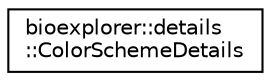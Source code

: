digraph "Graphical Class Hierarchy"
{
 // LATEX_PDF_SIZE
  edge [fontname="Helvetica",fontsize="10",labelfontname="Helvetica",labelfontsize="10"];
  node [fontname="Helvetica",fontsize="10",shape=record];
  rankdir="LR";
  Node0 [label="bioexplorer::details\l::ColorSchemeDetails",height=0.2,width=0.4,color="black", fillcolor="white", style="filled",URL="$d3/dd5/structbioexplorer_1_1details_1_1ColorSchemeDetails.html",tooltip="Defines the color scheme to apply to a protein."];
}
